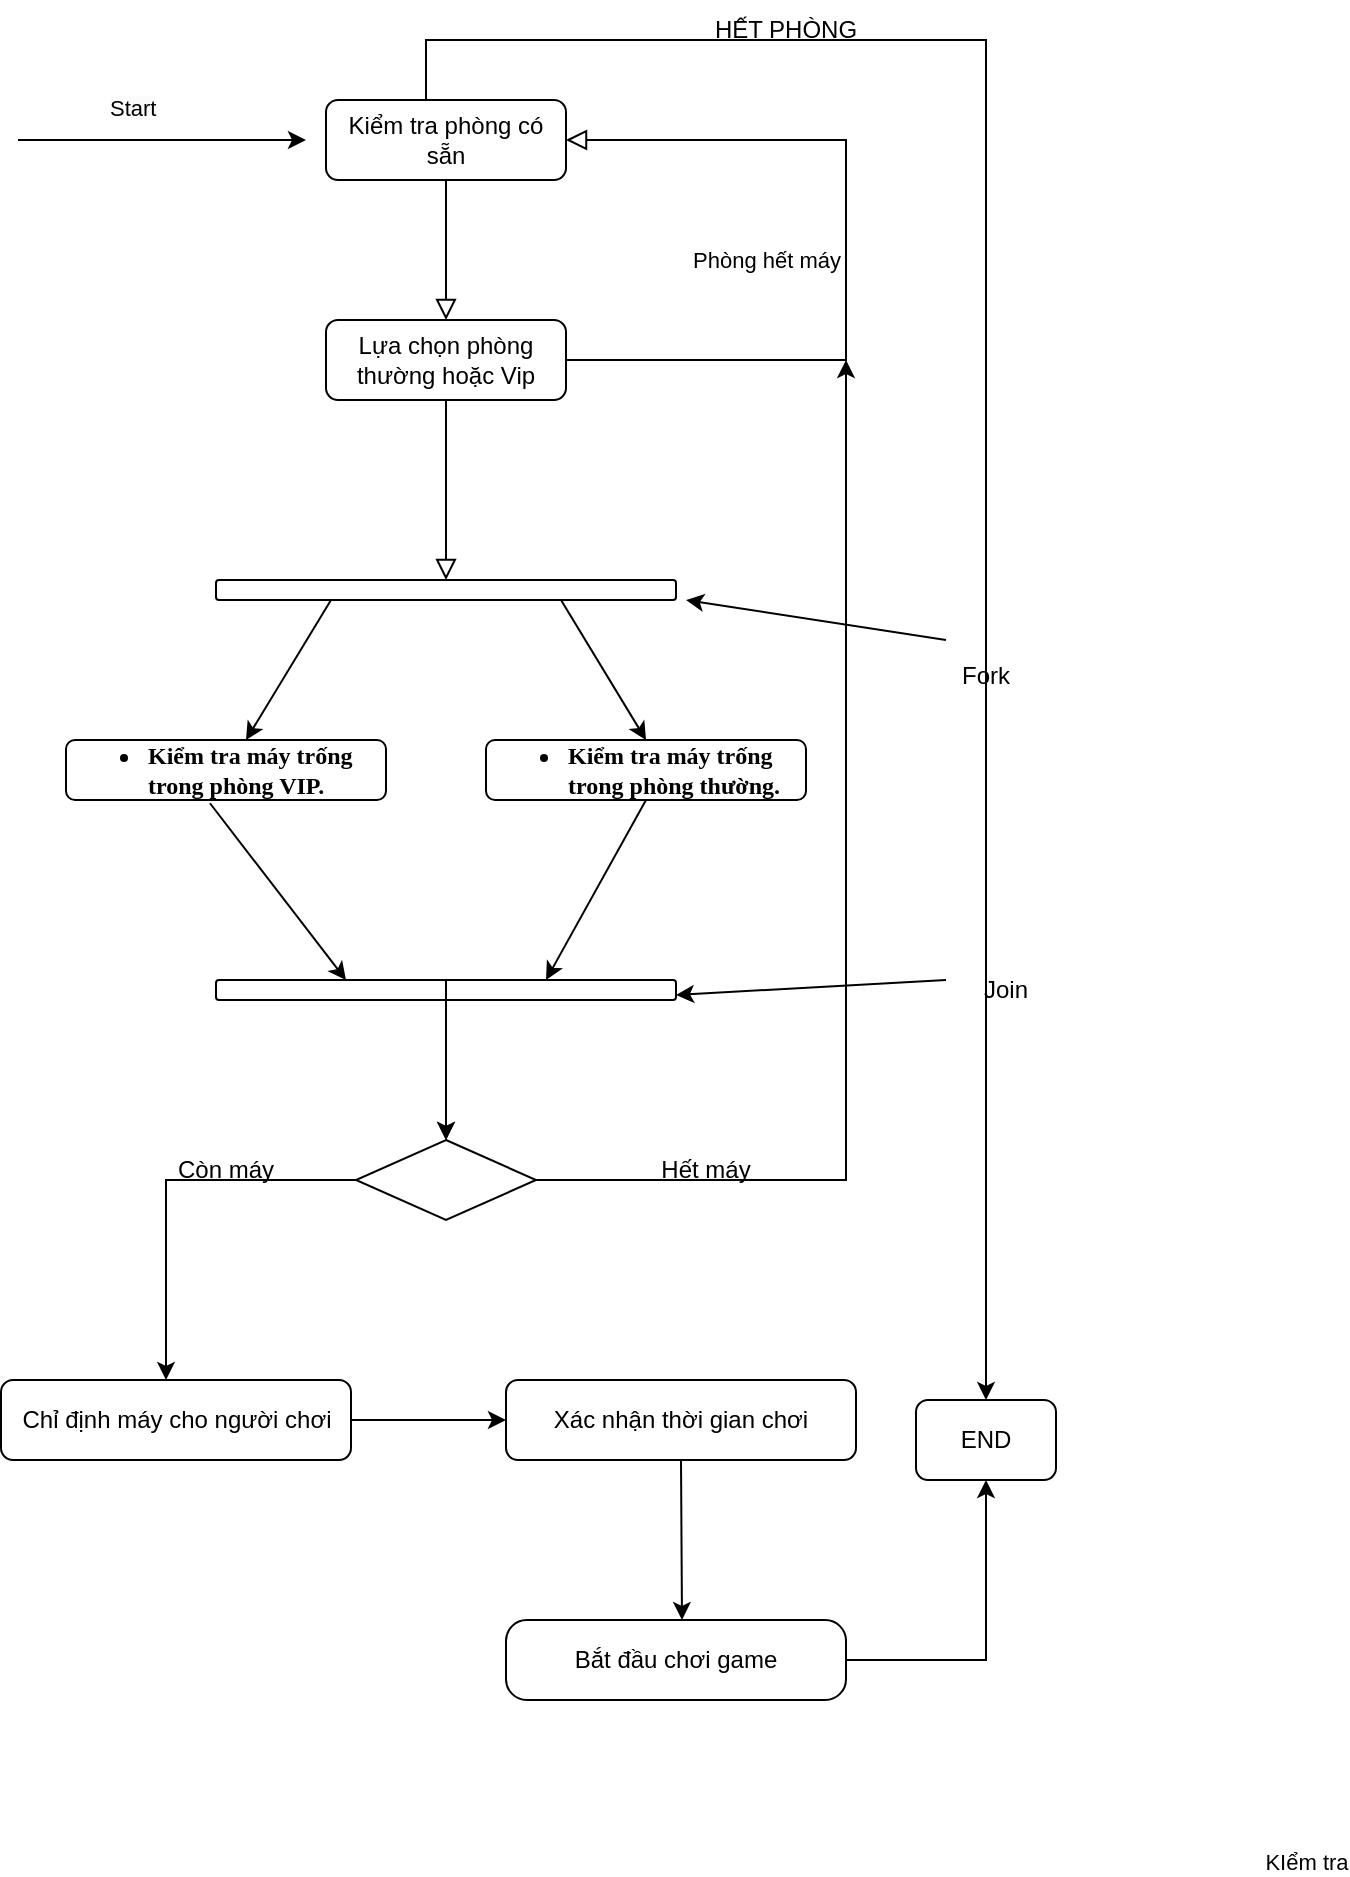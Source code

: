 <mxfile version="24.7.16">
  <diagram id="C5RBs43oDa-KdzZeNtuy" name="Page-1">
    <mxGraphModel dx="1418" dy="939" grid="1" gridSize="10" guides="1" tooltips="1" connect="1" arrows="1" fold="1" page="1" pageScale="1" pageWidth="827" pageHeight="1169" math="0" shadow="0">
      <root>
        <mxCell id="WIyWlLk6GJQsqaUBKTNV-0" />
        <mxCell id="WIyWlLk6GJQsqaUBKTNV-1" parent="WIyWlLk6GJQsqaUBKTNV-0" />
        <mxCell id="WIyWlLk6GJQsqaUBKTNV-2" value="" style="rounded=0;html=1;jettySize=auto;orthogonalLoop=1;fontSize=11;endArrow=block;endFill=0;endSize=8;strokeWidth=1;shadow=0;labelBackgroundColor=none;edgeStyle=orthogonalEdgeStyle;entryX=0.5;entryY=0;entryDx=0;entryDy=0;" parent="WIyWlLk6GJQsqaUBKTNV-1" source="WIyWlLk6GJQsqaUBKTNV-3" target="g9IxF3LMArQm6fFXN5p2-7" edge="1">
          <mxGeometry relative="1" as="geometry" />
        </mxCell>
        <mxCell id="WIyWlLk6GJQsqaUBKTNV-3" value="Kiểm tra phòng có sẵn" style="rounded=1;whiteSpace=wrap;html=1;fontSize=12;glass=0;strokeWidth=1;shadow=0;" parent="WIyWlLk6GJQsqaUBKTNV-1" vertex="1">
          <mxGeometry x="160" y="80" width="120" height="40" as="geometry" />
        </mxCell>
        <mxCell id="WIyWlLk6GJQsqaUBKTNV-4" value="KIểm tra" style="rounded=0;html=1;jettySize=auto;orthogonalLoop=1;fontSize=11;endArrow=block;endFill=0;endSize=8;strokeWidth=1;shadow=0;labelBackgroundColor=none;edgeStyle=orthogonalEdgeStyle;exitX=0.5;exitY=1;exitDx=0;exitDy=0;" parent="WIyWlLk6GJQsqaUBKTNV-1" source="g9IxF3LMArQm6fFXN5p2-7" edge="1">
          <mxGeometry x="1" y="771" relative="1" as="geometry">
            <mxPoint x="-341" y="632" as="offset" />
            <mxPoint x="220" y="320" as="targetPoint" />
          </mxGeometry>
        </mxCell>
        <mxCell id="g9IxF3LMArQm6fFXN5p2-0" value="" style="endArrow=classic;html=1;rounded=0;" edge="1" parent="WIyWlLk6GJQsqaUBKTNV-1">
          <mxGeometry width="50" height="50" relative="1" as="geometry">
            <mxPoint x="6" y="100" as="sourcePoint" />
            <mxPoint x="150" y="100" as="targetPoint" />
          </mxGeometry>
        </mxCell>
        <mxCell id="g9IxF3LMArQm6fFXN5p2-4" value="Phòng hết máy" style="rounded=0;html=1;jettySize=auto;orthogonalLoop=1;fontSize=11;endArrow=block;endFill=0;endSize=8;strokeWidth=1;shadow=0;labelBackgroundColor=none;edgeStyle=orthogonalEdgeStyle;exitX=1;exitY=0.75;exitDx=0;exitDy=0;" edge="1" parent="WIyWlLk6GJQsqaUBKTNV-1" source="g9IxF3LMArQm6fFXN5p2-7">
          <mxGeometry y="40" relative="1" as="geometry">
            <mxPoint as="offset" />
            <mxPoint x="250" y="290" as="sourcePoint" />
            <mxPoint x="280" y="100" as="targetPoint" />
            <Array as="points">
              <mxPoint x="280" y="210" />
              <mxPoint x="420" y="210" />
              <mxPoint x="420" y="100" />
            </Array>
          </mxGeometry>
        </mxCell>
        <mxCell id="g9IxF3LMArQm6fFXN5p2-6" value="&lt;span style=&quot;color: rgb(0, 0, 0); font-family: Helvetica; font-size: 11px; font-style: normal; font-variant-ligatures: normal; font-variant-caps: normal; font-weight: 400; letter-spacing: normal; orphans: 2; text-align: center; text-indent: 0px; text-transform: none; widows: 2; word-spacing: 0px; -webkit-text-stroke-width: 0px; white-space: nowrap; background-color: rgb(251, 251, 251); text-decoration-thickness: initial; text-decoration-style: initial; text-decoration-color: initial; display: inline !important; float: none;&quot;&gt;Start&lt;/span&gt;" style="text;whiteSpace=wrap;html=1;" vertex="1" parent="WIyWlLk6GJQsqaUBKTNV-1">
          <mxGeometry x="50" y="70" width="70" height="40" as="geometry" />
        </mxCell>
        <mxCell id="g9IxF3LMArQm6fFXN5p2-7" value="Lựa chọn phòng thường hoặc Vip" style="rounded=1;whiteSpace=wrap;html=1;fontSize=12;glass=0;strokeWidth=1;shadow=0;" vertex="1" parent="WIyWlLk6GJQsqaUBKTNV-1">
          <mxGeometry x="160" y="190" width="120" height="40" as="geometry" />
        </mxCell>
        <mxCell id="g9IxF3LMArQm6fFXN5p2-8" value="" style="rounded=1;whiteSpace=wrap;html=1;" vertex="1" parent="WIyWlLk6GJQsqaUBKTNV-1">
          <mxGeometry x="105" y="320" width="230" height="10" as="geometry" />
        </mxCell>
        <mxCell id="g9IxF3LMArQm6fFXN5p2-9" value="" style="endArrow=classic;html=1;rounded=0;" edge="1" parent="WIyWlLk6GJQsqaUBKTNV-1">
          <mxGeometry width="50" height="50" relative="1" as="geometry">
            <mxPoint x="470" y="350" as="sourcePoint" />
            <mxPoint x="340" y="330" as="targetPoint" />
          </mxGeometry>
        </mxCell>
        <mxCell id="g9IxF3LMArQm6fFXN5p2-12" value="" style="endArrow=classic;html=1;rounded=0;exitX=0.25;exitY=1;exitDx=0;exitDy=0;" edge="1" parent="WIyWlLk6GJQsqaUBKTNV-1" source="g9IxF3LMArQm6fFXN5p2-8">
          <mxGeometry width="50" height="50" relative="1" as="geometry">
            <mxPoint x="240" y="480" as="sourcePoint" />
            <mxPoint x="120" y="400" as="targetPoint" />
          </mxGeometry>
        </mxCell>
        <mxCell id="g9IxF3LMArQm6fFXN5p2-14" value="" style="endArrow=classic;html=1;rounded=0;exitX=0.75;exitY=1;exitDx=0;exitDy=0;" edge="1" parent="WIyWlLk6GJQsqaUBKTNV-1" source="g9IxF3LMArQm6fFXN5p2-8">
          <mxGeometry width="50" height="50" relative="1" as="geometry">
            <mxPoint x="240" y="480" as="sourcePoint" />
            <mxPoint x="320" y="400" as="targetPoint" />
          </mxGeometry>
        </mxCell>
        <mxCell id="g9IxF3LMArQm6fFXN5p2-15" value="&lt;ul style=&quot;text-align: left;&quot;&gt;&lt;li&gt;&lt;b&gt;&lt;font face=&quot;AzN73zZel6XsJSRzh6Vh&quot;&gt;&lt;span style=&quot;background-color: initial;&quot;&gt;Kiểm tra máy trống trong phòng VIP&lt;/span&gt;&lt;span style=&quot;background-color: initial;&quot;&gt;.&lt;/span&gt;&lt;/font&gt;&lt;/b&gt;&lt;/li&gt;&lt;/ul&gt;" style="rounded=1;whiteSpace=wrap;html=1;" vertex="1" parent="WIyWlLk6GJQsqaUBKTNV-1">
          <mxGeometry x="30" y="400" width="160" height="30" as="geometry" />
        </mxCell>
        <mxCell id="g9IxF3LMArQm6fFXN5p2-16" value="&lt;ul style=&quot;text-align: left;&quot;&gt;&lt;li&gt;&lt;b&gt;&lt;font face=&quot;AzN73zZel6XsJSRzh6Vh&quot;&gt;Kiểm tra máy trống trong phòng thường.&lt;/font&gt;&lt;/b&gt;&lt;/li&gt;&lt;/ul&gt;" style="rounded=1;whiteSpace=wrap;html=1;" vertex="1" parent="WIyWlLk6GJQsqaUBKTNV-1">
          <mxGeometry x="240" y="400" width="160" height="30" as="geometry" />
        </mxCell>
        <mxCell id="g9IxF3LMArQm6fFXN5p2-17" value="" style="endArrow=classic;html=1;rounded=0;exitX=0.45;exitY=1.054;exitDx=0;exitDy=0;exitPerimeter=0;" edge="1" parent="WIyWlLk6GJQsqaUBKTNV-1" source="g9IxF3LMArQm6fFXN5p2-15">
          <mxGeometry width="50" height="50" relative="1" as="geometry">
            <mxPoint x="240" y="480" as="sourcePoint" />
            <mxPoint x="170" y="520" as="targetPoint" />
          </mxGeometry>
        </mxCell>
        <mxCell id="g9IxF3LMArQm6fFXN5p2-18" value="Chỉ định máy cho người chơi" style="rounded=1;whiteSpace=wrap;html=1;" vertex="1" parent="WIyWlLk6GJQsqaUBKTNV-1">
          <mxGeometry x="-2.5" y="720" width="175" height="40" as="geometry" />
        </mxCell>
        <mxCell id="g9IxF3LMArQm6fFXN5p2-19" value="" style="endArrow=classic;html=1;rounded=0;exitX=0.5;exitY=1;exitDx=0;exitDy=0;" edge="1" parent="WIyWlLk6GJQsqaUBKTNV-1" source="g9IxF3LMArQm6fFXN5p2-16">
          <mxGeometry width="50" height="50" relative="1" as="geometry">
            <mxPoint x="240" y="480" as="sourcePoint" />
            <mxPoint x="270" y="520" as="targetPoint" />
          </mxGeometry>
        </mxCell>
        <mxCell id="g9IxF3LMArQm6fFXN5p2-20" value="Fork&lt;div&gt;&lt;br&gt;&lt;/div&gt;" style="text;html=1;align=center;verticalAlign=middle;whiteSpace=wrap;rounded=0;" vertex="1" parent="WIyWlLk6GJQsqaUBKTNV-1">
          <mxGeometry x="460" y="360" width="60" height="30" as="geometry" />
        </mxCell>
        <mxCell id="g9IxF3LMArQm6fFXN5p2-39" style="edgeStyle=orthogonalEdgeStyle;rounded=0;orthogonalLoop=1;jettySize=auto;html=1;exitX=0.5;exitY=1;exitDx=0;exitDy=0;entryX=0.5;entryY=0;entryDx=0;entryDy=0;" edge="1" parent="WIyWlLk6GJQsqaUBKTNV-1" source="g9IxF3LMArQm6fFXN5p2-21" target="g9IxF3LMArQm6fFXN5p2-26">
          <mxGeometry relative="1" as="geometry" />
        </mxCell>
        <mxCell id="g9IxF3LMArQm6fFXN5p2-21" value="" style="rounded=1;whiteSpace=wrap;html=1;" vertex="1" parent="WIyWlLk6GJQsqaUBKTNV-1">
          <mxGeometry x="105" y="520" width="230" height="10" as="geometry" />
        </mxCell>
        <mxCell id="g9IxF3LMArQm6fFXN5p2-22" value="" style="endArrow=classic;html=1;rounded=0;entryX=1;entryY=0.75;entryDx=0;entryDy=0;" edge="1" parent="WIyWlLk6GJQsqaUBKTNV-1" target="g9IxF3LMArQm6fFXN5p2-21">
          <mxGeometry width="50" height="50" relative="1" as="geometry">
            <mxPoint x="470" y="520" as="sourcePoint" />
            <mxPoint x="500" y="560" as="targetPoint" />
          </mxGeometry>
        </mxCell>
        <mxCell id="g9IxF3LMArQm6fFXN5p2-23" value="Join" style="text;html=1;align=center;verticalAlign=middle;whiteSpace=wrap;rounded=0;" vertex="1" parent="WIyWlLk6GJQsqaUBKTNV-1">
          <mxGeometry x="470" y="510" width="60" height="30" as="geometry" />
        </mxCell>
        <mxCell id="g9IxF3LMArQm6fFXN5p2-25" value="" style="endArrow=classic;html=1;rounded=0;exitX=0.5;exitY=0;exitDx=0;exitDy=0;" edge="1" parent="WIyWlLk6GJQsqaUBKTNV-1" source="g9IxF3LMArQm6fFXN5p2-21">
          <mxGeometry width="50" height="50" relative="1" as="geometry">
            <mxPoint x="180" y="600" as="sourcePoint" />
            <mxPoint x="220" y="600" as="targetPoint" />
          </mxGeometry>
        </mxCell>
        <mxCell id="g9IxF3LMArQm6fFXN5p2-26" value="" style="rhombus;whiteSpace=wrap;html=1;" vertex="1" parent="WIyWlLk6GJQsqaUBKTNV-1">
          <mxGeometry x="175" y="600" width="90" height="40" as="geometry" />
        </mxCell>
        <mxCell id="g9IxF3LMArQm6fFXN5p2-27" value="" style="endArrow=classic;html=1;rounded=0;exitX=0;exitY=0.5;exitDx=0;exitDy=0;" edge="1" parent="WIyWlLk6GJQsqaUBKTNV-1" source="g9IxF3LMArQm6fFXN5p2-26">
          <mxGeometry width="50" height="50" relative="1" as="geometry">
            <mxPoint x="60" y="740" as="sourcePoint" />
            <mxPoint x="80" y="720" as="targetPoint" />
            <Array as="points">
              <mxPoint x="80" y="620" />
            </Array>
          </mxGeometry>
        </mxCell>
        <mxCell id="g9IxF3LMArQm6fFXN5p2-28" value="Còn máy" style="text;html=1;align=center;verticalAlign=middle;whiteSpace=wrap;rounded=0;" vertex="1" parent="WIyWlLk6GJQsqaUBKTNV-1">
          <mxGeometry x="80" y="600" width="60" height="30" as="geometry" />
        </mxCell>
        <mxCell id="g9IxF3LMArQm6fFXN5p2-29" value="" style="endArrow=classic;html=1;rounded=0;exitX=1;exitY=0.5;exitDx=0;exitDy=0;" edge="1" parent="WIyWlLk6GJQsqaUBKTNV-1" source="g9IxF3LMArQm6fFXN5p2-26">
          <mxGeometry width="50" height="50" relative="1" as="geometry">
            <mxPoint x="470" y="710" as="sourcePoint" />
            <mxPoint x="420" y="210" as="targetPoint" />
            <Array as="points">
              <mxPoint x="420" y="620" />
            </Array>
          </mxGeometry>
        </mxCell>
        <mxCell id="g9IxF3LMArQm6fFXN5p2-30" value="Hết máy" style="text;html=1;align=center;verticalAlign=middle;whiteSpace=wrap;rounded=0;" vertex="1" parent="WIyWlLk6GJQsqaUBKTNV-1">
          <mxGeometry x="320" y="600" width="60" height="30" as="geometry" />
        </mxCell>
        <mxCell id="g9IxF3LMArQm6fFXN5p2-31" value="" style="endArrow=classic;html=1;rounded=0;exitX=1;exitY=0.5;exitDx=0;exitDy=0;" edge="1" parent="WIyWlLk6GJQsqaUBKTNV-1" source="g9IxF3LMArQm6fFXN5p2-18">
          <mxGeometry width="50" height="50" relative="1" as="geometry">
            <mxPoint x="200" y="770" as="sourcePoint" />
            <mxPoint x="250" y="740" as="targetPoint" />
          </mxGeometry>
        </mxCell>
        <mxCell id="g9IxF3LMArQm6fFXN5p2-32" value="Xác nhận thời gian chơi" style="rounded=1;whiteSpace=wrap;html=1;" vertex="1" parent="WIyWlLk6GJQsqaUBKTNV-1">
          <mxGeometry x="250" y="720" width="175" height="40" as="geometry" />
        </mxCell>
        <mxCell id="g9IxF3LMArQm6fFXN5p2-33" value="" style="endArrow=classic;html=1;rounded=0;exitX=0.5;exitY=1;exitDx=0;exitDy=0;" edge="1" parent="WIyWlLk6GJQsqaUBKTNV-1" source="g9IxF3LMArQm6fFXN5p2-32">
          <mxGeometry width="50" height="50" relative="1" as="geometry">
            <mxPoint x="270" y="890" as="sourcePoint" />
            <mxPoint x="338" y="840" as="targetPoint" />
          </mxGeometry>
        </mxCell>
        <mxCell id="g9IxF3LMArQm6fFXN5p2-34" value="Bắt đầu chơi game" style="rounded=1;whiteSpace=wrap;html=1;arcSize=26;" vertex="1" parent="WIyWlLk6GJQsqaUBKTNV-1">
          <mxGeometry x="250" y="840" width="170" height="40" as="geometry" />
        </mxCell>
        <mxCell id="g9IxF3LMArQm6fFXN5p2-35" value="" style="endArrow=classic;html=1;rounded=0;exitX=1;exitY=0.5;exitDx=0;exitDy=0;" edge="1" parent="WIyWlLk6GJQsqaUBKTNV-1" source="g9IxF3LMArQm6fFXN5p2-34">
          <mxGeometry width="50" height="50" relative="1" as="geometry">
            <mxPoint x="450" y="880" as="sourcePoint" />
            <mxPoint x="490" y="770" as="targetPoint" />
            <Array as="points">
              <mxPoint x="490" y="860" />
            </Array>
          </mxGeometry>
        </mxCell>
        <mxCell id="g9IxF3LMArQm6fFXN5p2-36" value="END" style="rounded=1;whiteSpace=wrap;html=1;" vertex="1" parent="WIyWlLk6GJQsqaUBKTNV-1">
          <mxGeometry x="455" y="730" width="70" height="40" as="geometry" />
        </mxCell>
        <mxCell id="g9IxF3LMArQm6fFXN5p2-37" value="" style="endArrow=classic;html=1;rounded=0;entryX=0.5;entryY=0;entryDx=0;entryDy=0;" edge="1" parent="WIyWlLk6GJQsqaUBKTNV-1" target="g9IxF3LMArQm6fFXN5p2-36">
          <mxGeometry width="50" height="50" relative="1" as="geometry">
            <mxPoint x="210" y="80" as="sourcePoint" />
            <mxPoint x="500" y="730" as="targetPoint" />
            <Array as="points">
              <mxPoint x="210" y="50" />
              <mxPoint x="490" y="50" />
            </Array>
          </mxGeometry>
        </mxCell>
        <mxCell id="g9IxF3LMArQm6fFXN5p2-38" value="HẾT PHÒNG" style="text;html=1;align=center;verticalAlign=middle;whiteSpace=wrap;rounded=0;" vertex="1" parent="WIyWlLk6GJQsqaUBKTNV-1">
          <mxGeometry x="340" y="30" width="100" height="30" as="geometry" />
        </mxCell>
      </root>
    </mxGraphModel>
  </diagram>
</mxfile>
